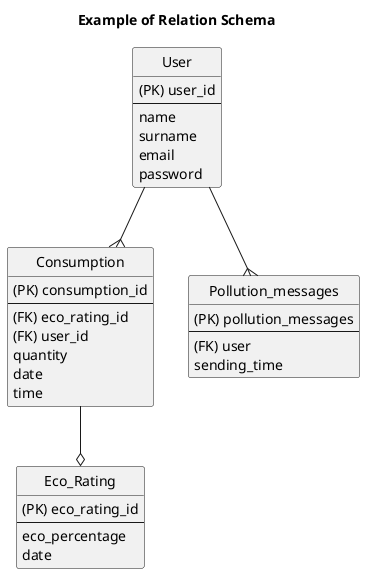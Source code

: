 @startuml
title Example of Relation Schema

hide circle

entity "User" as user{
  (PK) user_id
  --
  name
  surname 
  email
  password
}

entity "Consumption" as consumption{
  (PK) consumption_id
  --
  (FK) eco_rating_id
  (FK) user_id
  quantity
  date
  time
}

entity "Eco_Rating" as eco_rating{
  (PK) eco_rating_id
  --
  eco_percentage
  date
}

entity "Pollution_messages" as pollution_messages{
  (PK) pollution_messages
  --
  (FK) user
  sending_time
}

user --{ consumption
consumption --o eco_rating
user --{ pollution_messages

@enduml

